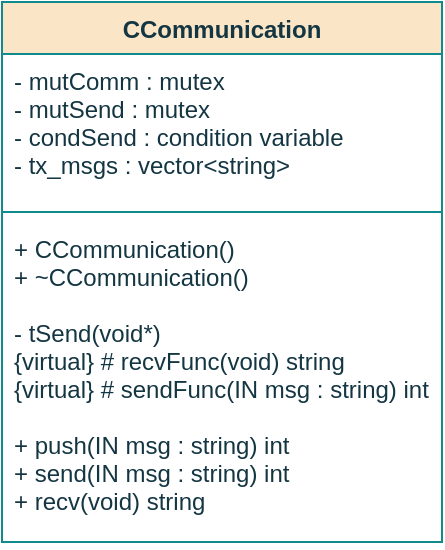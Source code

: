 <mxfile version="15.9.6" type="github">
  <diagram id="i9N1n5cvbWL6aRPILHIY" name="Page-1">
    <mxGraphModel dx="540" dy="306" grid="1" gridSize="10" guides="1" tooltips="1" connect="1" arrows="1" fold="1" page="1" pageScale="1" pageWidth="850" pageHeight="1100" math="0" shadow="0">
      <root>
        <mxCell id="0" />
        <mxCell id="1" parent="0" />
        <mxCell id="m2NCjfQ8HdCbidcjX5XP-1" value="CCommunication" style="swimlane;fontStyle=1;align=center;verticalAlign=top;childLayout=stackLayout;horizontal=1;startSize=26;horizontalStack=0;resizeParent=1;resizeParentMax=0;resizeLast=0;collapsible=1;marginBottom=0;fillColor=#FAE5C7;strokeColor=#0F8B8D;fontColor=#143642;" parent="1" vertex="1">
          <mxGeometry x="320" y="190" width="220" height="270" as="geometry">
            <mxRectangle x="320" y="190" width="60" height="26" as="alternateBounds" />
          </mxGeometry>
        </mxCell>
        <mxCell id="m2NCjfQ8HdCbidcjX5XP-2" value="-  mutComm : mutex&#xa;-  mutSend : mutex&#xa;- condSend : condition variable&#xa;- tx_msgs : vector&lt;string&gt;&#xa;&#xa;&#xa;&#xa;&#xa;&#xa;" style="text;strokeColor=none;fillColor=none;align=left;verticalAlign=top;spacingLeft=4;spacingRight=4;overflow=hidden;rotatable=0;points=[[0,0.5],[1,0.5]];portConstraint=eastwest;fontColor=#143642;" parent="m2NCjfQ8HdCbidcjX5XP-1" vertex="1">
          <mxGeometry y="26" width="220" height="74" as="geometry" />
        </mxCell>
        <mxCell id="m2NCjfQ8HdCbidcjX5XP-3" value="" style="line;strokeWidth=1;fillColor=none;align=left;verticalAlign=middle;spacingTop=-1;spacingLeft=3;spacingRight=3;rotatable=0;labelPosition=right;points=[];portConstraint=eastwest;labelBackgroundColor=#DAD2D8;strokeColor=#0F8B8D;fontColor=#143642;" parent="m2NCjfQ8HdCbidcjX5XP-1" vertex="1">
          <mxGeometry y="100" width="220" height="10" as="geometry" />
        </mxCell>
        <mxCell id="m2NCjfQ8HdCbidcjX5XP-4" value="+ CCommunication()&#xa;+ ~CCommunication()&#xa;&#xa;- tSend(void*) &#xa;{virtual} # recvFunc(void) string&#xa;{virtual} # sendFunc(IN msg : string) int&#xa;&#xa;+ push(IN msg : string) int&#xa;+ send(IN msg : string) int&#xa;+ recv(void) string&#xa;" style="text;strokeColor=none;fillColor=none;align=left;verticalAlign=top;spacingLeft=4;spacingRight=4;overflow=hidden;rotatable=0;points=[[0,0.5],[1,0.5]];portConstraint=eastwest;fontColor=#143642;" parent="m2NCjfQ8HdCbidcjX5XP-1" vertex="1">
          <mxGeometry y="110" width="220" height="160" as="geometry" />
        </mxCell>
      </root>
    </mxGraphModel>
  </diagram>
</mxfile>
